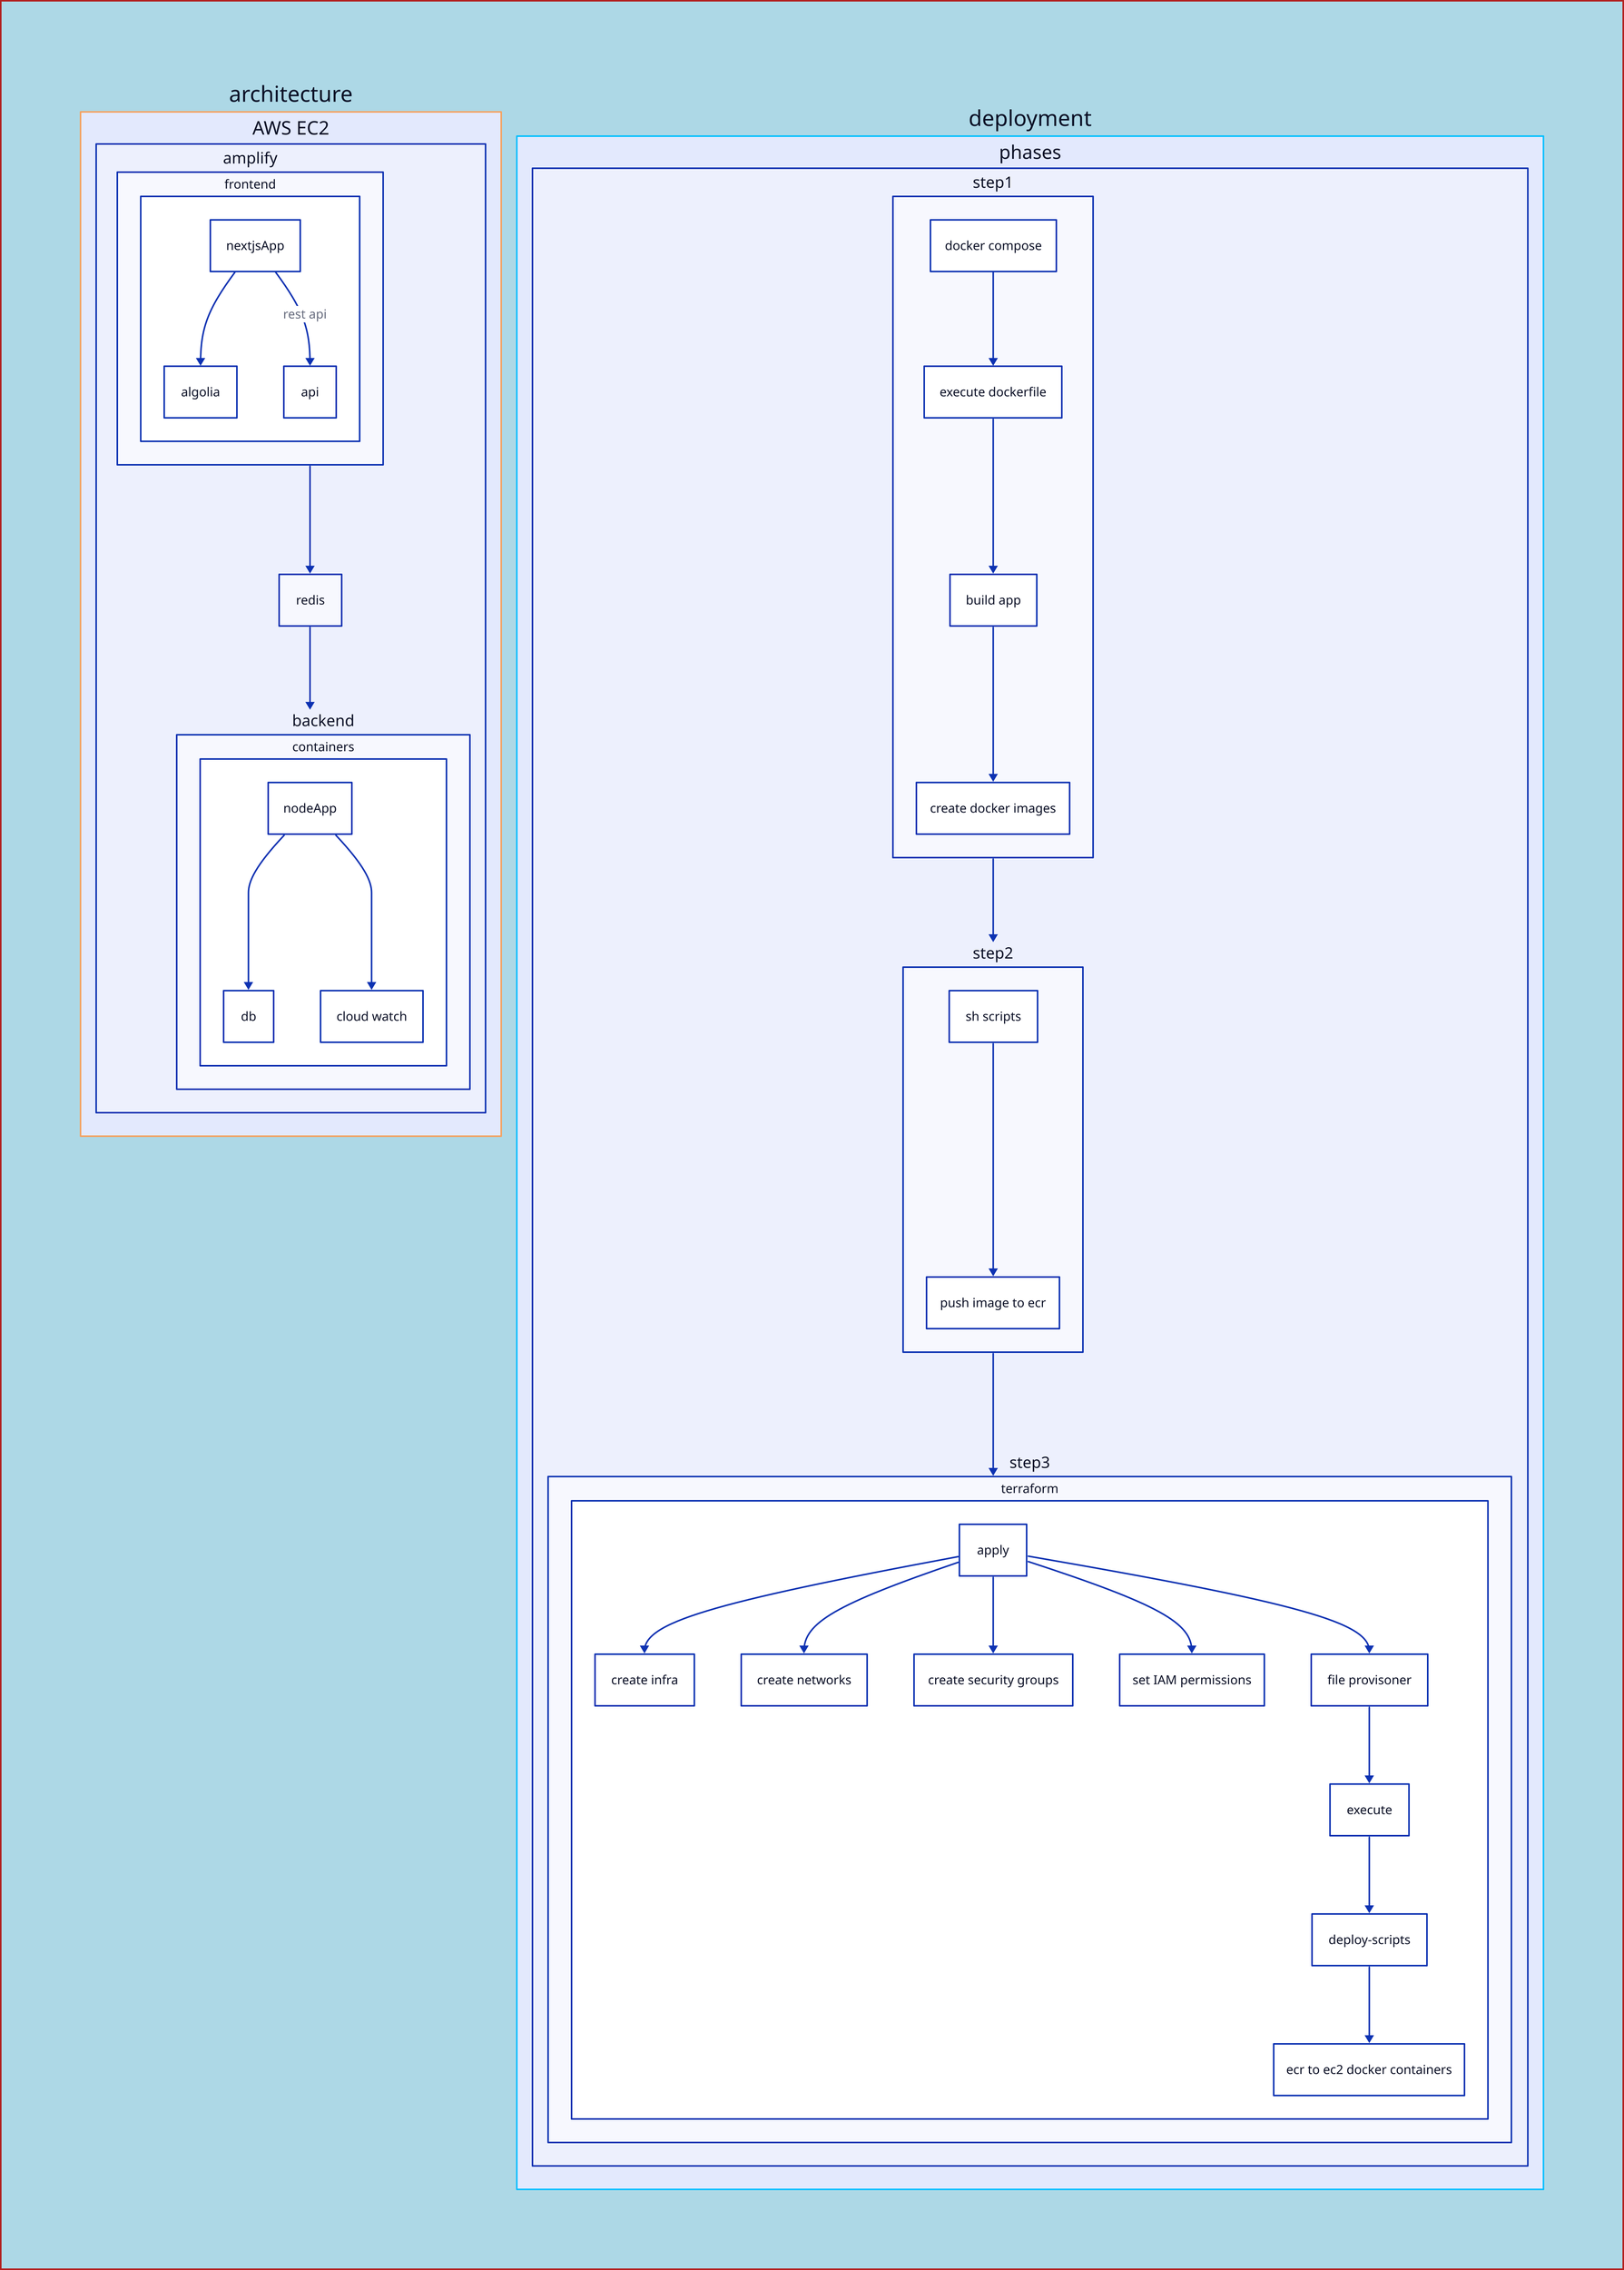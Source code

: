 direction: down
style: {
  fill: LightBlue
  stroke: FireBrick
  stroke-width: 2
  font-size: 100
}
architecture.style.stroke: "#f4a261"
architecture: {
  AWS EC2: {
    amplify: {
      frontend: {
        nextjsApp -> algolia
        nextjsApp -> api: rest api
      }
    }

    backend: {
      containers: {
        nodeApp -> db: {shape: cylinder}
        nodeApp -> cloud watch
      }
    }

    amplify -> redis -> backend
  }
}

deployment: {
  phases: {
    step1: {
      docker compose -> execute dockerfile -> build app -> create docker images
    }
    step2: {
        sh scripts -> push image to ecr
    }
    step3: {
      terraform: {
        apply -> create infra
        apply -> create networks
        apply -> create security groups
        apply -> set IAM permissions
        apply -> file provisoner -> execute -> deploy-scripts
        deploy-scripts -> ecr to ec2 docker containers
      }
    }
    step1 -> step2 -> step3
  }
}
deployment.style.stroke: "deepskyblue"



